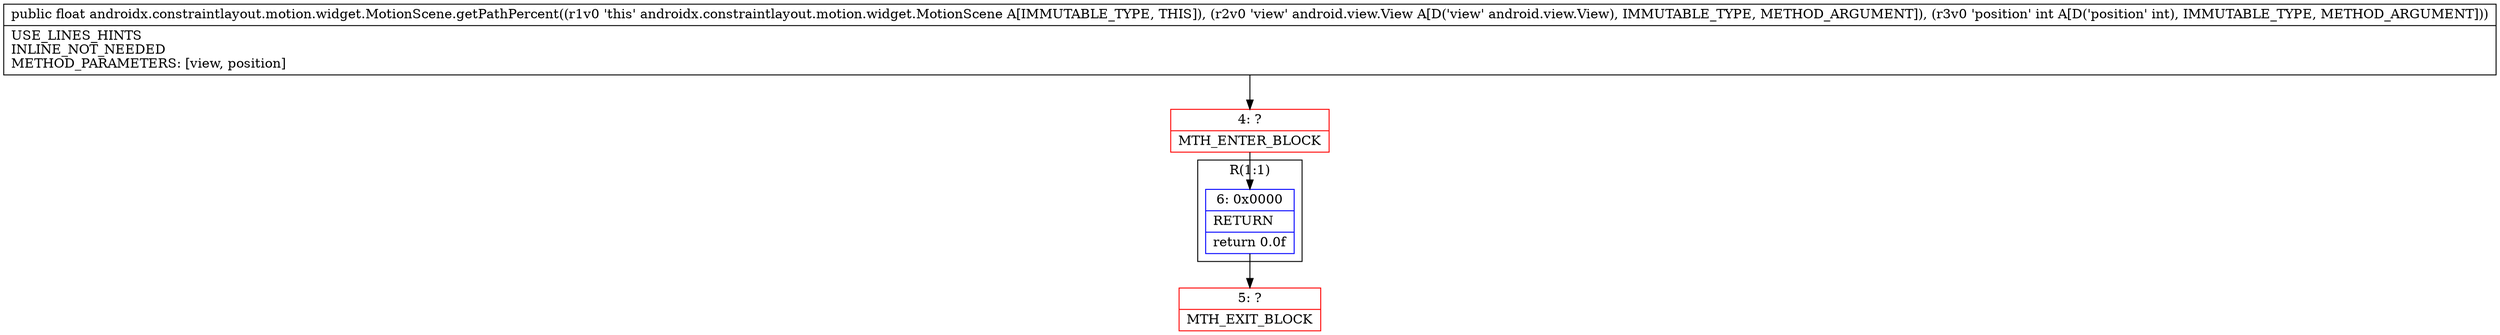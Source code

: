 digraph "CFG forandroidx.constraintlayout.motion.widget.MotionScene.getPathPercent(Landroid\/view\/View;I)F" {
subgraph cluster_Region_1608191583 {
label = "R(1:1)";
node [shape=record,color=blue];
Node_6 [shape=record,label="{6\:\ 0x0000|RETURN\l|return 0.0f\l}"];
}
Node_4 [shape=record,color=red,label="{4\:\ ?|MTH_ENTER_BLOCK\l}"];
Node_5 [shape=record,color=red,label="{5\:\ ?|MTH_EXIT_BLOCK\l}"];
MethodNode[shape=record,label="{public float androidx.constraintlayout.motion.widget.MotionScene.getPathPercent((r1v0 'this' androidx.constraintlayout.motion.widget.MotionScene A[IMMUTABLE_TYPE, THIS]), (r2v0 'view' android.view.View A[D('view' android.view.View), IMMUTABLE_TYPE, METHOD_ARGUMENT]), (r3v0 'position' int A[D('position' int), IMMUTABLE_TYPE, METHOD_ARGUMENT]))  | USE_LINES_HINTS\lINLINE_NOT_NEEDED\lMETHOD_PARAMETERS: [view, position]\l}"];
MethodNode -> Node_4;Node_6 -> Node_5;
Node_4 -> Node_6;
}

